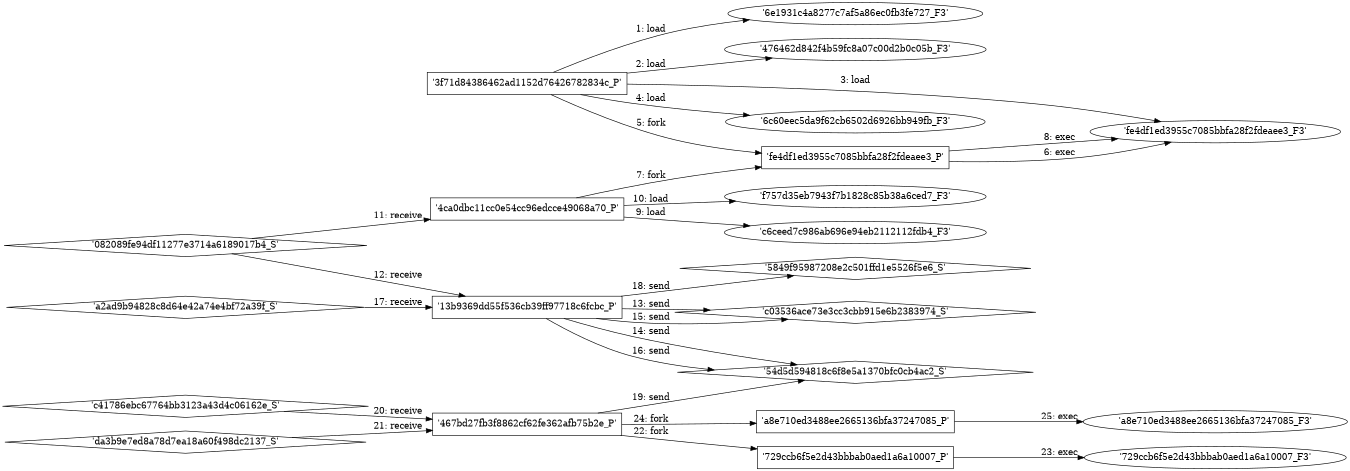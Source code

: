 digraph "D:\Learning\Paper\apt\基于CTI的攻击预警\Dataset\攻击图\ASGfromALLCTI\Targeting Popular Stores Near You.dot" {
rankdir="LR"
size="9"
fixedsize="false"
splines="true"
nodesep=0.3
ranksep=0
fontsize=10
overlap="scalexy"
engine= "neato"
	"'6e1931c4a8277c7af5a86ec0fb3fe727_F3'" [node_type=file shape=ellipse]
	"'3f71d84386462ad1152d76426782834c_P'" [node_type=Process shape=box]
	"'3f71d84386462ad1152d76426782834c_P'" -> "'6e1931c4a8277c7af5a86ec0fb3fe727_F3'" [label="1: load"]
	"'476462d842f4b59fc8a07c00d2b0c05b_F3'" [node_type=file shape=ellipse]
	"'3f71d84386462ad1152d76426782834c_P'" [node_type=Process shape=box]
	"'3f71d84386462ad1152d76426782834c_P'" -> "'476462d842f4b59fc8a07c00d2b0c05b_F3'" [label="2: load"]
	"'fe4df1ed3955c7085bbfa28f2fdeaee3_F3'" [node_type=file shape=ellipse]
	"'3f71d84386462ad1152d76426782834c_P'" [node_type=Process shape=box]
	"'3f71d84386462ad1152d76426782834c_P'" -> "'fe4df1ed3955c7085bbfa28f2fdeaee3_F3'" [label="3: load"]
	"'6c60eec5da9f62cb6502d6926bb949fb_F3'" [node_type=file shape=ellipse]
	"'3f71d84386462ad1152d76426782834c_P'" [node_type=Process shape=box]
	"'3f71d84386462ad1152d76426782834c_P'" -> "'6c60eec5da9f62cb6502d6926bb949fb_F3'" [label="4: load"]
	"'3f71d84386462ad1152d76426782834c_P'" [node_type=Process shape=box]
	"'fe4df1ed3955c7085bbfa28f2fdeaee3_P'" [node_type=Process shape=box]
	"'3f71d84386462ad1152d76426782834c_P'" -> "'fe4df1ed3955c7085bbfa28f2fdeaee3_P'" [label="5: fork"]
	"'fe4df1ed3955c7085bbfa28f2fdeaee3_P'" [node_type=Process shape=box]
	"'fe4df1ed3955c7085bbfa28f2fdeaee3_F3'" [node_type=File shape=ellipse]
	"'fe4df1ed3955c7085bbfa28f2fdeaee3_P'" -> "'fe4df1ed3955c7085bbfa28f2fdeaee3_F3'" [label="6: exec"]
	"'4ca0dbc11cc0e54cc96edcce49068a70_P'" [node_type=Process shape=box]
	"'fe4df1ed3955c7085bbfa28f2fdeaee3_P'" [node_type=Process shape=box]
	"'4ca0dbc11cc0e54cc96edcce49068a70_P'" -> "'fe4df1ed3955c7085bbfa28f2fdeaee3_P'" [label="7: fork"]
	"'fe4df1ed3955c7085bbfa28f2fdeaee3_P'" [node_type=Process shape=box]
	"'fe4df1ed3955c7085bbfa28f2fdeaee3_F3'" [node_type=File shape=ellipse]
	"'fe4df1ed3955c7085bbfa28f2fdeaee3_P'" -> "'fe4df1ed3955c7085bbfa28f2fdeaee3_F3'" [label="8: exec"]
	"'c6ceed7c986ab696e94eb2112112fdb4_F3'" [node_type=file shape=ellipse]
	"'4ca0dbc11cc0e54cc96edcce49068a70_P'" [node_type=Process shape=box]
	"'4ca0dbc11cc0e54cc96edcce49068a70_P'" -> "'c6ceed7c986ab696e94eb2112112fdb4_F3'" [label="9: load"]
	"'f757d35eb7943f7b1828c85b38a6ced7_F3'" [node_type=file shape=ellipse]
	"'4ca0dbc11cc0e54cc96edcce49068a70_P'" [node_type=Process shape=box]
	"'4ca0dbc11cc0e54cc96edcce49068a70_P'" -> "'f757d35eb7943f7b1828c85b38a6ced7_F3'" [label="10: load"]
	"'4ca0dbc11cc0e54cc96edcce49068a70_P'" [node_type=Process shape=box]
	"'082089fe94df11277e3714a6189017b4_S'" [node_type=Socket shape=diamond]
	"'082089fe94df11277e3714a6189017b4_S'" -> "'4ca0dbc11cc0e54cc96edcce49068a70_P'" [label="11: receive"]
	"'13b9369dd55f536cb39ff97718c6fcbc_P'" [node_type=Process shape=box]
	"'082089fe94df11277e3714a6189017b4_S'" [node_type=Socket shape=diamond]
	"'082089fe94df11277e3714a6189017b4_S'" -> "'13b9369dd55f536cb39ff97718c6fcbc_P'" [label="12: receive"]
	"'c03536ace73e3cc3cbb915e6b2383974_S'" [node_type=Socket shape=diamond]
	"'13b9369dd55f536cb39ff97718c6fcbc_P'" [node_type=Process shape=box]
	"'13b9369dd55f536cb39ff97718c6fcbc_P'" -> "'c03536ace73e3cc3cbb915e6b2383974_S'" [label="13: send"]
	"'54d5d594818c6f8e5a1370bfc0cb4ac2_S'" [node_type=Socket shape=diamond]
	"'13b9369dd55f536cb39ff97718c6fcbc_P'" [node_type=Process shape=box]
	"'13b9369dd55f536cb39ff97718c6fcbc_P'" -> "'54d5d594818c6f8e5a1370bfc0cb4ac2_S'" [label="14: send"]
	"'c03536ace73e3cc3cbb915e6b2383974_S'" [node_type=Socket shape=diamond]
	"'13b9369dd55f536cb39ff97718c6fcbc_P'" [node_type=Process shape=box]
	"'13b9369dd55f536cb39ff97718c6fcbc_P'" -> "'c03536ace73e3cc3cbb915e6b2383974_S'" [label="15: send"]
	"'54d5d594818c6f8e5a1370bfc0cb4ac2_S'" [node_type=Socket shape=diamond]
	"'13b9369dd55f536cb39ff97718c6fcbc_P'" [node_type=Process shape=box]
	"'13b9369dd55f536cb39ff97718c6fcbc_P'" -> "'54d5d594818c6f8e5a1370bfc0cb4ac2_S'" [label="16: send"]
	"'13b9369dd55f536cb39ff97718c6fcbc_P'" [node_type=Process shape=box]
	"'a2ad9b94828c8d64e42a74e4bf72a39f_S'" [node_type=Socket shape=diamond]
	"'a2ad9b94828c8d64e42a74e4bf72a39f_S'" -> "'13b9369dd55f536cb39ff97718c6fcbc_P'" [label="17: receive"]
	"'5849f95987208e2c501ffd1e5526f5e6_S'" [node_type=Socket shape=diamond]
	"'13b9369dd55f536cb39ff97718c6fcbc_P'" [node_type=Process shape=box]
	"'13b9369dd55f536cb39ff97718c6fcbc_P'" -> "'5849f95987208e2c501ffd1e5526f5e6_S'" [label="18: send"]
	"'54d5d594818c6f8e5a1370bfc0cb4ac2_S'" [node_type=Socket shape=diamond]
	"'467bd27fb3f8862cf62fe362afb75b2e_P'" [node_type=Process shape=box]
	"'467bd27fb3f8862cf62fe362afb75b2e_P'" -> "'54d5d594818c6f8e5a1370bfc0cb4ac2_S'" [label="19: send"]
	"'467bd27fb3f8862cf62fe362afb75b2e_P'" [node_type=Process shape=box]
	"'c41786ebc67764bb3123a43d4c06162e_S'" [node_type=Socket shape=diamond]
	"'c41786ebc67764bb3123a43d4c06162e_S'" -> "'467bd27fb3f8862cf62fe362afb75b2e_P'" [label="20: receive"]
	"'467bd27fb3f8862cf62fe362afb75b2e_P'" [node_type=Process shape=box]
	"'da3b9e7ed8a78d7ea18a60f498dc2137_S'" [node_type=Socket shape=diamond]
	"'da3b9e7ed8a78d7ea18a60f498dc2137_S'" -> "'467bd27fb3f8862cf62fe362afb75b2e_P'" [label="21: receive"]
	"'467bd27fb3f8862cf62fe362afb75b2e_P'" [node_type=Process shape=box]
	"'729ccb6f5e2d43bbbab0aed1a6a10007_P'" [node_type=Process shape=box]
	"'467bd27fb3f8862cf62fe362afb75b2e_P'" -> "'729ccb6f5e2d43bbbab0aed1a6a10007_P'" [label="22: fork"]
	"'729ccb6f5e2d43bbbab0aed1a6a10007_P'" [node_type=Process shape=box]
	"'729ccb6f5e2d43bbbab0aed1a6a10007_F3'" [node_type=File shape=ellipse]
	"'729ccb6f5e2d43bbbab0aed1a6a10007_P'" -> "'729ccb6f5e2d43bbbab0aed1a6a10007_F3'" [label="23: exec"]
	"'467bd27fb3f8862cf62fe362afb75b2e_P'" [node_type=Process shape=box]
	"'a8e710ed3488ee2665136bfa37247085_P'" [node_type=Process shape=box]
	"'467bd27fb3f8862cf62fe362afb75b2e_P'" -> "'a8e710ed3488ee2665136bfa37247085_P'" [label="24: fork"]
	"'a8e710ed3488ee2665136bfa37247085_P'" [node_type=Process shape=box]
	"'a8e710ed3488ee2665136bfa37247085_F3'" [node_type=File shape=ellipse]
	"'a8e710ed3488ee2665136bfa37247085_P'" -> "'a8e710ed3488ee2665136bfa37247085_F3'" [label="25: exec"]
}
